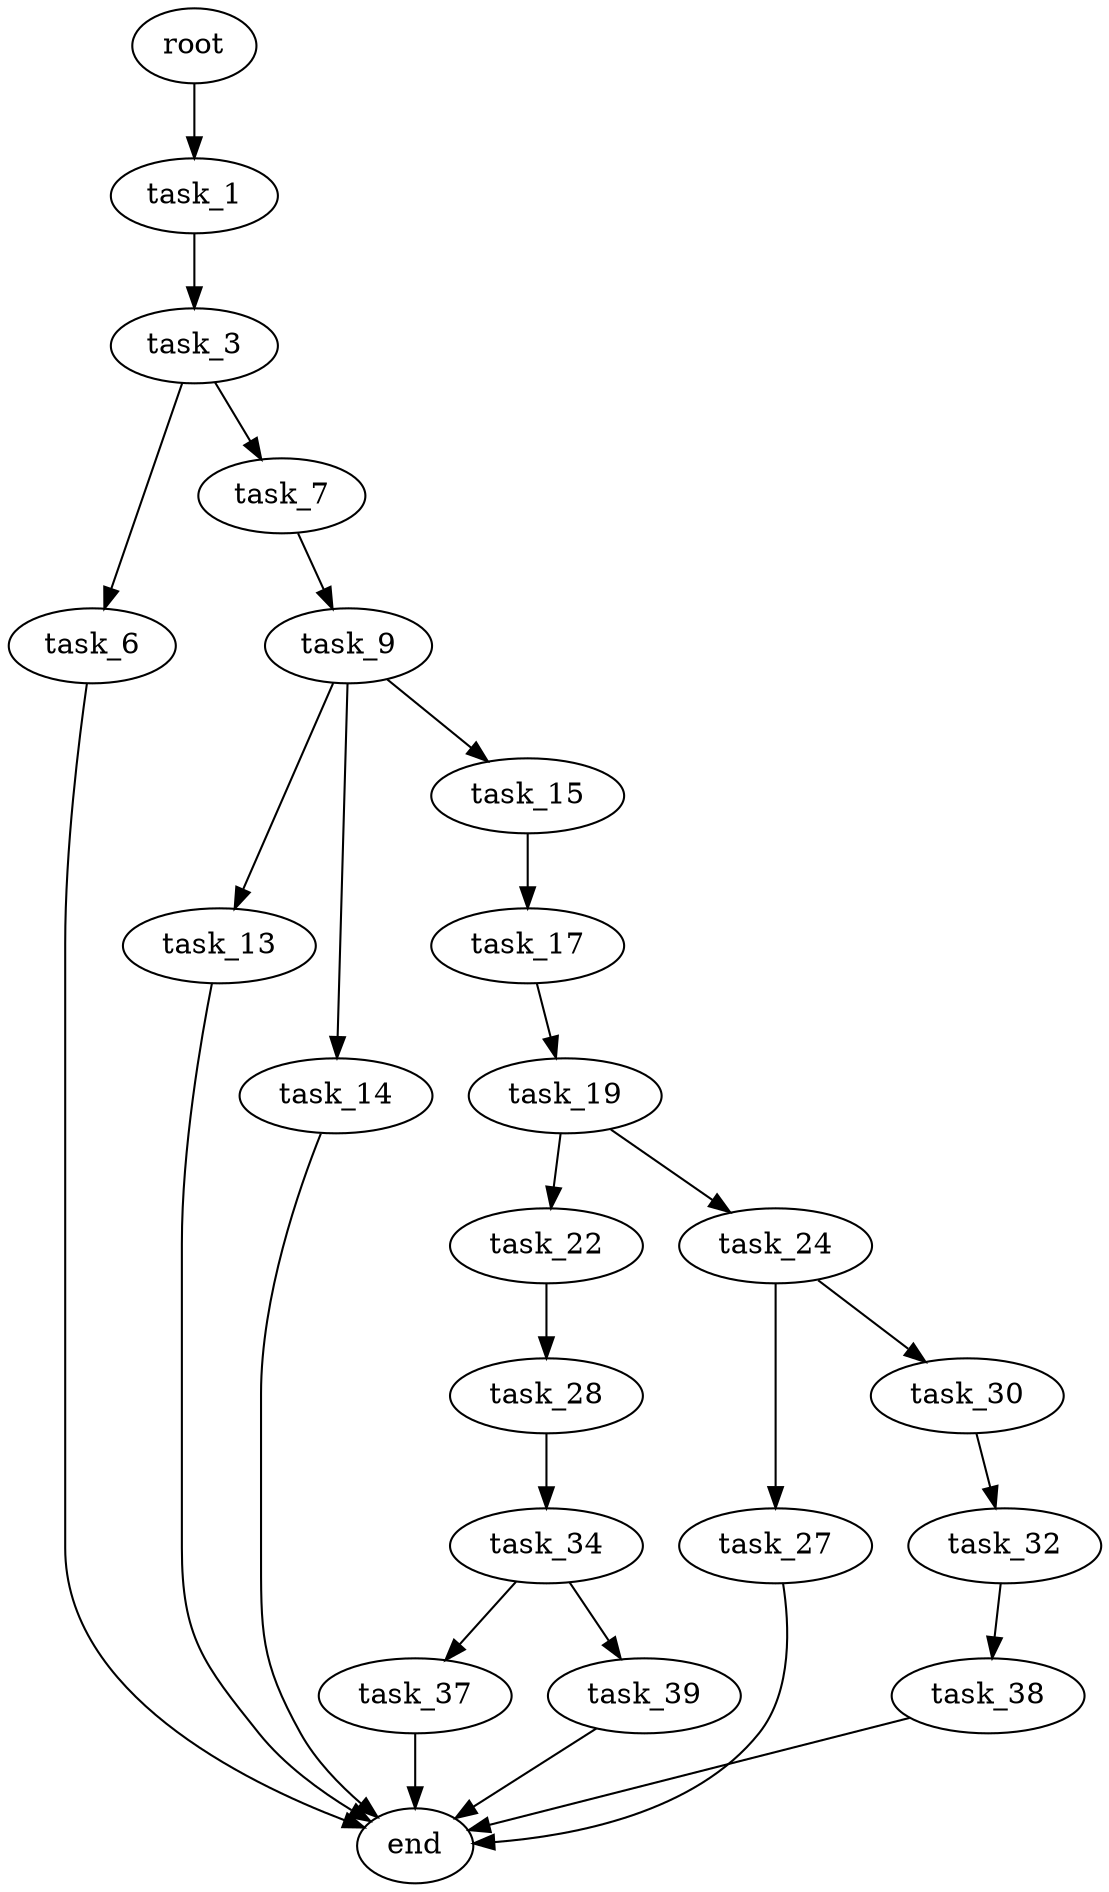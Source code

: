 digraph G {
  root [size="0.000000"];
  task_1 [size="134217728000.000000"];
  task_3 [size="2237756372.000000"];
  task_6 [size="68719476736.000000"];
  task_7 [size="782757789696.000000"];
  task_9 [size="413401366827.000000"];
  task_13 [size="1171582192.000000"];
  task_14 [size="95146384816.000000"];
  task_15 [size="1605219001.000000"];
  task_17 [size="1965820590.000000"];
  task_19 [size="12851226873.000000"];
  task_22 [size="7596918091.000000"];
  task_24 [size="419145864959.000000"];
  task_27 [size="1073741824000.000000"];
  task_28 [size="549755813888.000000"];
  task_30 [size="295055575452.000000"];
  task_32 [size="35102323475.000000"];
  task_34 [size="500604271982.000000"];
  task_37 [size="68719476736.000000"];
  task_38 [size="21135673247.000000"];
  task_39 [size="40897882696.000000"];
  end [size="0.000000"];

  root -> task_1 [size="1.000000"];
  task_1 -> task_3 [size="209715200.000000"];
  task_3 -> task_6 [size="134217728.000000"];
  task_3 -> task_7 [size="134217728.000000"];
  task_6 -> end [size="1.000000"];
  task_7 -> task_9 [size="679477248.000000"];
  task_9 -> task_13 [size="536870912.000000"];
  task_9 -> task_14 [size="536870912.000000"];
  task_9 -> task_15 [size="536870912.000000"];
  task_13 -> end [size="1.000000"];
  task_14 -> end [size="1.000000"];
  task_15 -> task_17 [size="33554432.000000"];
  task_17 -> task_19 [size="209715200.000000"];
  task_19 -> task_22 [size="209715200.000000"];
  task_19 -> task_24 [size="209715200.000000"];
  task_22 -> task_28 [size="301989888.000000"];
  task_24 -> task_27 [size="679477248.000000"];
  task_24 -> task_30 [size="679477248.000000"];
  task_27 -> end [size="1.000000"];
  task_28 -> task_34 [size="536870912.000000"];
  task_30 -> task_32 [size="209715200.000000"];
  task_32 -> task_38 [size="679477248.000000"];
  task_34 -> task_37 [size="411041792.000000"];
  task_34 -> task_39 [size="411041792.000000"];
  task_37 -> end [size="1.000000"];
  task_38 -> end [size="1.000000"];
  task_39 -> end [size="1.000000"];
}
